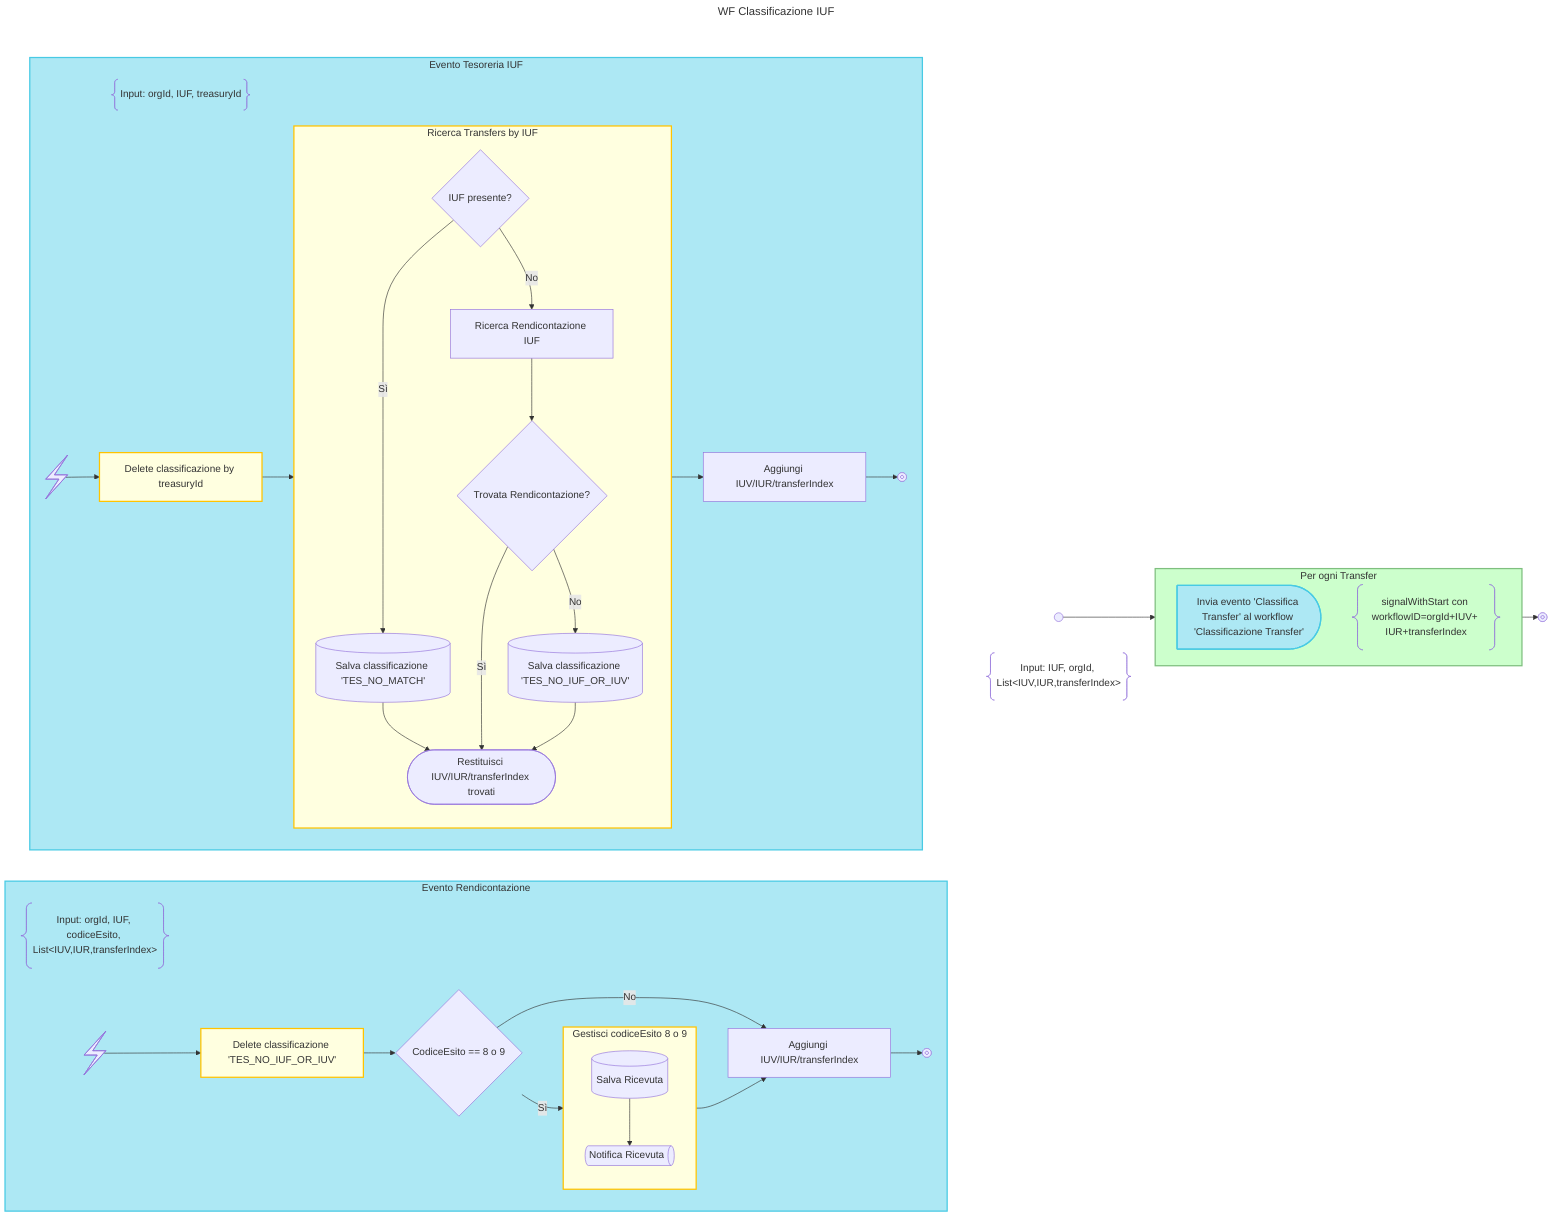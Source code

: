 ---
config:
  flowchart:
    rankSpacing: 1
  theme: default
  look: classic
title: WF Classificazione IUF
---
flowchart TD
    subgraph WF_BLOCK
        subgraph NOTE_START_BLOCK
            DESCRIPTION@{ shape: braces, label: "Input: IUF, orgId, List&lt;IUV,IUR,transferIndex&gt;" }
            START@{shape: start}
        end
        class NOTE_START_BLOCK hidden

        START --> LOOP_IUVs

        subgraph LOOP_IUVs["Per ogni Transfer"]
        direction TB
            SIGNAL_IUV:::send-signal@{shape: delay, label: "Invia evento 'Classifica Transfer' al workflow 'Classificazione Transfer'"}
            NOTE_SIGNAL_IUV@{ shape: braces, label: "signalWithStart con workflowID=orgId+IUV+ IUR+transferIndex" }
        end
        class LOOP_IUVs loop

        LOOP_IUVs --> END@{shape: stop}
    end
    class WF_BLOCK hidden

    subgraph SIGNALS_BLOCK
    direction LR

        subgraph SIGNAL_RENDICONTAZIONE_BLOCK["Evento Rendicontazione"]
        direction LR
            DESCRIPTION_SIGNAL_RENDICONTAZIONE@{ shape: braces, label: "Input: orgId, IUF, codiceEsito, List&lt;IUV,IUR,transferIndex&gt;" } -->
            DUMMY1:::hidden --> DUMMY2:::hidden --> DUMMY3:::hidden --> DUMMY4:::hidden --> DUMMY5:::hidden
            linkStyle 2,3,4,5,6 display:none

            SIGNAL_RENDICONTAZIONE@{ shape: bolt } -->
            DELETE_CLASSIFY_NULL_IUV:::activity@{label: "Delete classificazione 'TES_NO_IUF_OR_IUV'"} -->
            IS_CODICEESITO9{"CodiceEsito == 8 o 9"} --> |Sì|HANDLE_CODICEESITO9
            subgraph HANDLE_CODICEESITO9["Gestisci codiceEsito 8 o 9"]
                SAVE_RT@{shape: database, label: "Salva Ricevuta"} -->
                SEND_RT_MSG@{shape: das, label: "Notifica Ricevuta"}
            end
            class HANDLE_CODICEESITO9 activity

            IS_CODICEESITO9 --> |No|ADD_RENDICONTAZIONE_IUVS

            HANDLE_CODICEESITO9 -->
            ADD_RENDICONTAZIONE_IUVS["Aggiungi IUV/IUR/transferIndex "] -->
            SIGNAL_RENDICONTAZIONE_END@{ shape: "stop" }
        end
        class SIGNAL_RENDICONTAZIONE_BLOCK signal_block

        subgraph SIGNAL_TESORERIA_BLOCK["Evento Tesoreria IUF"]
        direction LR
            DESCRIPTION_SIGNAL_TESORERIA@{ shape: braces, label: "Input: orgId, IUF, treasuryId" } -->
            DUMMY6:::hidden --> DUMMY7:::hidden --> DUMMY8:::hidden
            linkStyle 14,15,16 display:none

            SIGNAL_TESORERIA@{ shape: bolt } -->
            DELETE_TES_ANOMALY:::activity@{label: "Delete classificazione by treasuryId"} -->
            FIND_TESORERIA_IUVS_ACTIVITY

            subgraph FIND_TESORERIA_IUVS_ACTIVITY["Ricerca Transfers by IUF"]
                IS_IUF_EMPTY{"IUF presente?"} -->
                |Sì|SAVE_TES_IUF_ANOMALY@{shape: database, label: "Salva classificazione 'TES_NO_MATCH'"} -->
                RETURN_TESORERIA_IUVS

                IS_IUF_EMPTY -->
                |No|FIND_TESORERIA_IUVS["Ricerca Rendicontazione IUF"] -->
                EXISTS_RENDICONTAZIONE_TES{"Trovata Rendicontazione?"}

                EXISTS_RENDICONTAZIONE_TES -->
                |Sì|RETURN_TESORERIA_IUVS@{shape: terminal, label: "Restituisci IUV/IUR/transferIndex trovati"}

                EXISTS_RENDICONTAZIONE_TES -->
                |No|SAVE_TES_ANOMALY@{shape: database, label: "Salva classificazione 'TES_NO_IUF_OR_IUV'"} -->
                RETURN_TESORERIA_IUVS
            end
            class FIND_TESORERIA_IUVS_ACTIVITY activity

            FIND_TESORERIA_IUVS_ACTIVITY -->
            ADD_TESORERIA_IUVS["Aggiungi IUV/IUR/transferIndex "] -->
            SIGNAL_TESORERIA_END@{ shape: "stop" }
        end
        class SIGNAL_TESORERIA_BLOCK signal_block
    end
    class SIGNALS_BLOCK hidden

    classDef note_block display:none;
    classDef hidden display:none;
    classDef activity fill:#FFFFE0, stroke:#ffc300, stroke-width:2px;
    classDef loop fill:#CCFFCC, stroke:#7FBF7F, stroke-width:2px, padding-bottom: 5px;
    classDef signal_block fill:#ade8f4, stroke:#48cae4, stroke-width:2px
    classDef send-signal fill:#ade8f4, stroke:#48cae4, stroke-width:2px